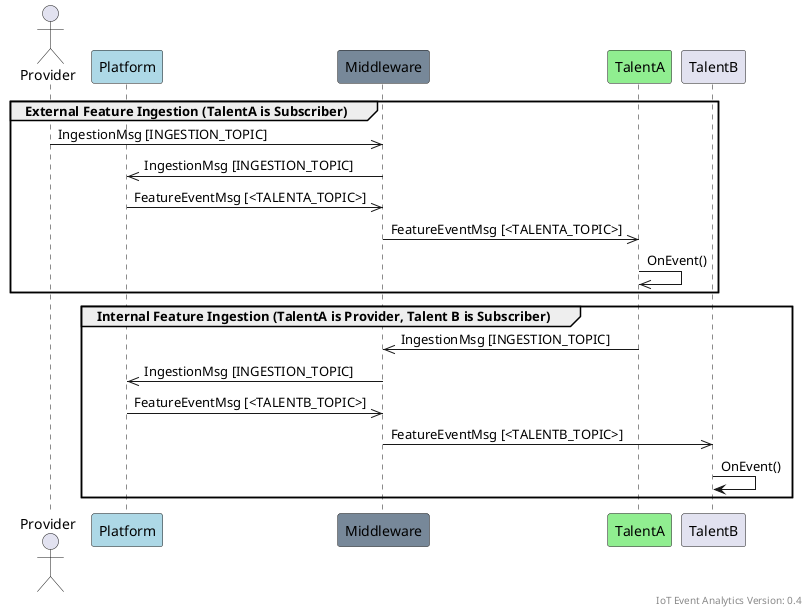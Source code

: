 @startuml
/'
  Copyright (c) 2021 Bosch.IO GmbH

  This Source Code Form is subject to the terms of the Mozilla Public
  License, v. 2.0. If a copy of the MPL was not distributed with this
  file, You can obtain one at https://mozilla.org/MPL/2.0/.

  SPDX-License-Identifier: MPL-2.0
'/

    skinparam backgroundColor #FFFFF

    right footer "IoT Event Analytics Version: 0.4"

    actor "Provider" as Provider

    participant Platform as Platform #LightBlue

    participant Middleware as Middleware #LightSlateGray

    participant TalentA as TalentA #LightGreen
    participant TalentB as TalentA #LightGreen

    group External Feature Ingestion (TalentA is Subscriber)
        Provider ->> Middleware: IngestionMsg [INGESTION_TOPIC]
        Middleware ->> Platform: IngestionMsg [INGESTION_TOPIC]
        Platform ->> Middleware: FeatureEventMsg [<TALENTA_TOPIC>]
        Middleware ->> TalentA: FeatureEventMsg [<TALENTA_TOPIC>]
        TalentA ->> TalentA: OnEvent()
    end

    group Internal Feature Ingestion (TalentA is Provider, Talent B is Subscriber)
        TalentA ->> Middleware: IngestionMsg [INGESTION_TOPIC]
        Middleware ->> Platform: IngestionMsg [INGESTION_TOPIC]
        Platform ->> Middleware: FeatureEventMsg [<TALENTB_TOPIC>]
        Middleware ->> TalentB: FeatureEventMsg [<TALENTB_TOPIC>]
        TalentB -> TalentB: OnEvent()
    end
@enduml